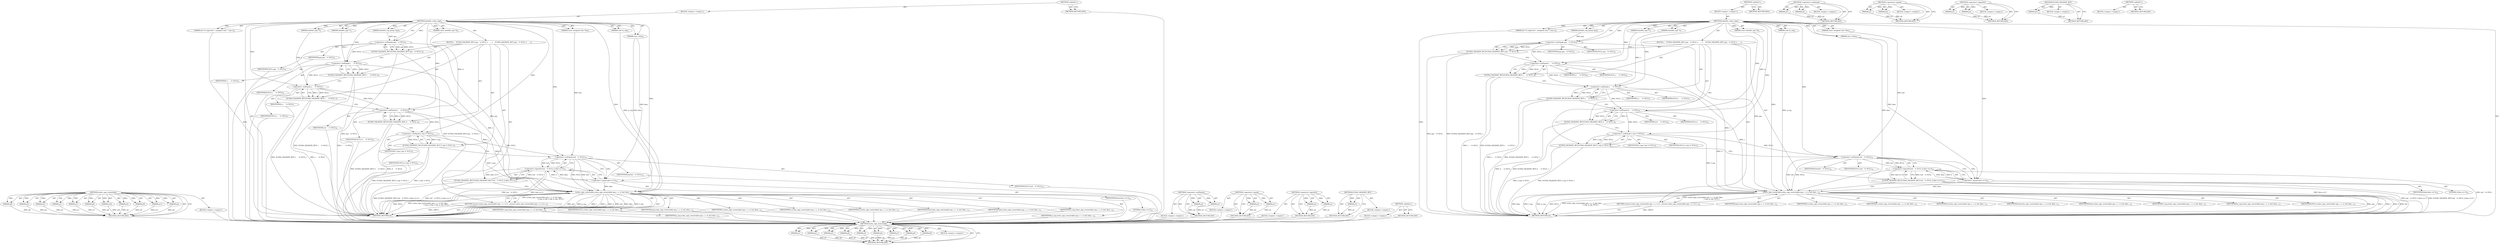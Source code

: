 digraph "&lt;global&gt;" {
vulnerable_103 [label=<(METHOD,ecdsa_sign_restartable)>];
vulnerable_104 [label=<(PARAM,p1)>];
vulnerable_105 [label=<(PARAM,p2)>];
vulnerable_106 [label=<(PARAM,p3)>];
vulnerable_107 [label=<(PARAM,p4)>];
vulnerable_108 [label=<(PARAM,p5)>];
vulnerable_109 [label=<(PARAM,p6)>];
vulnerable_110 [label=<(PARAM,p7)>];
vulnerable_111 [label=<(PARAM,p8)>];
vulnerable_112 [label=<(PARAM,p9)>];
vulnerable_113 [label=<(BLOCK,&lt;empty&gt;,&lt;empty&gt;)>];
vulnerable_114 [label=<(METHOD_RETURN,ANY)>];
vulnerable_6 [label=<(METHOD,&lt;global&gt;)<SUB>1</SUB>>];
vulnerable_7 [label=<(BLOCK,&lt;empty&gt;,&lt;empty&gt;)<SUB>1</SUB>>];
vulnerable_8 [label=<(METHOD,mbedtls_ecdsa_sign)<SUB>1</SUB>>];
vulnerable_9 [label=<(PARAM,mbedtls_ecp_group *grp)<SUB>1</SUB>>];
vulnerable_10 [label=<(PARAM,mbedtls_mpi *r)<SUB>1</SUB>>];
vulnerable_11 [label=<(PARAM,mbedtls_mpi *s)<SUB>1</SUB>>];
vulnerable_12 [label=<(PARAM,const mbedtls_mpi *d)<SUB>2</SUB>>];
vulnerable_13 [label=<(PARAM,const unsigned char *buf)<SUB>2</SUB>>];
vulnerable_14 [label=<(PARAM,size_t blen)<SUB>2</SUB>>];
vulnerable_15 [label=<(PARAM,int (*f_rng)(void *, unsigned char *, size_t))<SUB>3</SUB>>];
vulnerable_16 [label=<(PARAM,void *p_rng)<SUB>3</SUB>>];
vulnerable_17 [label=<(BLOCK,{
    ECDSA_VALIDATE_RET( grp   != NULL );
    ...,{
    ECDSA_VALIDATE_RET( grp   != NULL );
    ...)<SUB>4</SUB>>];
vulnerable_18 [label=<(ECDSA_VALIDATE_RET,ECDSA_VALIDATE_RET( grp   != NULL ))<SUB>5</SUB>>];
vulnerable_19 [label=<(&lt;operator&gt;.notEquals,grp   != NULL)<SUB>5</SUB>>];
vulnerable_20 [label=<(IDENTIFIER,grp,grp   != NULL)<SUB>5</SUB>>];
vulnerable_21 [label=<(IDENTIFIER,NULL,grp   != NULL)<SUB>5</SUB>>];
vulnerable_22 [label=<(ECDSA_VALIDATE_RET,ECDSA_VALIDATE_RET( r     != NULL ))<SUB>6</SUB>>];
vulnerable_23 [label=<(&lt;operator&gt;.notEquals,r     != NULL)<SUB>6</SUB>>];
vulnerable_24 [label=<(IDENTIFIER,r,r     != NULL)<SUB>6</SUB>>];
vulnerable_25 [label=<(IDENTIFIER,NULL,r     != NULL)<SUB>6</SUB>>];
vulnerable_26 [label=<(ECDSA_VALIDATE_RET,ECDSA_VALIDATE_RET( s     != NULL ))<SUB>7</SUB>>];
vulnerable_27 [label=<(&lt;operator&gt;.notEquals,s     != NULL)<SUB>7</SUB>>];
vulnerable_28 [label=<(IDENTIFIER,s,s     != NULL)<SUB>7</SUB>>];
vulnerable_29 [label=<(IDENTIFIER,NULL,s     != NULL)<SUB>7</SUB>>];
vulnerable_30 [label=<(ECDSA_VALIDATE_RET,ECDSA_VALIDATE_RET( d     != NULL ))<SUB>8</SUB>>];
vulnerable_31 [label=<(&lt;operator&gt;.notEquals,d     != NULL)<SUB>8</SUB>>];
vulnerable_32 [label=<(IDENTIFIER,d,d     != NULL)<SUB>8</SUB>>];
vulnerable_33 [label=<(IDENTIFIER,NULL,d     != NULL)<SUB>8</SUB>>];
vulnerable_34 [label=<(ECDSA_VALIDATE_RET,ECDSA_VALIDATE_RET( f_rng != NULL ))<SUB>9</SUB>>];
vulnerable_35 [label=<(&lt;operator&gt;.notEquals,f_rng != NULL)<SUB>9</SUB>>];
vulnerable_36 [label=<(IDENTIFIER,f_rng,f_rng != NULL)<SUB>9</SUB>>];
vulnerable_37 [label=<(IDENTIFIER,NULL,f_rng != NULL)<SUB>9</SUB>>];
vulnerable_38 [label=<(ECDSA_VALIDATE_RET,ECDSA_VALIDATE_RET( buf   != NULL || blen == 0 ))<SUB>10</SUB>>];
vulnerable_39 [label=<(&lt;operator&gt;.logicalOr,buf   != NULL || blen == 0)<SUB>10</SUB>>];
vulnerable_40 [label=<(&lt;operator&gt;.notEquals,buf   != NULL)<SUB>10</SUB>>];
vulnerable_41 [label=<(IDENTIFIER,buf,buf   != NULL)<SUB>10</SUB>>];
vulnerable_42 [label=<(IDENTIFIER,NULL,buf   != NULL)<SUB>10</SUB>>];
vulnerable_43 [label=<(&lt;operator&gt;.equals,blen == 0)<SUB>10</SUB>>];
vulnerable_44 [label=<(IDENTIFIER,blen,blen == 0)<SUB>10</SUB>>];
vulnerable_45 [label=<(LITERAL,0,blen == 0)<SUB>10</SUB>>];
vulnerable_46 [label=<(RETURN,return( ecdsa_sign_restartable( grp, r, s, d, b...,return( ecdsa_sign_restartable( grp, r, s, d, b...)<SUB>12</SUB>>];
vulnerable_47 [label=<(ecdsa_sign_restartable,ecdsa_sign_restartable( grp, r, s, d, buf, blen...)<SUB>12</SUB>>];
vulnerable_48 [label=<(IDENTIFIER,grp,ecdsa_sign_restartable( grp, r, s, d, buf, blen...)<SUB>12</SUB>>];
vulnerable_49 [label=<(IDENTIFIER,r,ecdsa_sign_restartable( grp, r, s, d, buf, blen...)<SUB>12</SUB>>];
vulnerable_50 [label=<(IDENTIFIER,s,ecdsa_sign_restartable( grp, r, s, d, buf, blen...)<SUB>12</SUB>>];
vulnerable_51 [label=<(IDENTIFIER,d,ecdsa_sign_restartable( grp, r, s, d, buf, blen...)<SUB>12</SUB>>];
vulnerable_52 [label=<(IDENTIFIER,buf,ecdsa_sign_restartable( grp, r, s, d, buf, blen...)<SUB>12</SUB>>];
vulnerable_53 [label=<(IDENTIFIER,blen,ecdsa_sign_restartable( grp, r, s, d, buf, blen...)<SUB>12</SUB>>];
vulnerable_54 [label=<(IDENTIFIER,f_rng,ecdsa_sign_restartable( grp, r, s, d, buf, blen...)<SUB>13</SUB>>];
vulnerable_55 [label=<(IDENTIFIER,p_rng,ecdsa_sign_restartable( grp, r, s, d, buf, blen...)<SUB>13</SUB>>];
vulnerable_56 [label=<(IDENTIFIER,NULL,ecdsa_sign_restartable( grp, r, s, d, buf, blen...)<SUB>13</SUB>>];
vulnerable_57 [label=<(METHOD_RETURN,int)<SUB>1</SUB>>];
vulnerable_59 [label=<(METHOD_RETURN,ANY)<SUB>1</SUB>>];
vulnerable_88 [label=<(METHOD,&lt;operator&gt;.notEquals)>];
vulnerable_89 [label=<(PARAM,p1)>];
vulnerable_90 [label=<(PARAM,p2)>];
vulnerable_91 [label=<(BLOCK,&lt;empty&gt;,&lt;empty&gt;)>];
vulnerable_92 [label=<(METHOD_RETURN,ANY)>];
vulnerable_98 [label=<(METHOD,&lt;operator&gt;.equals)>];
vulnerable_99 [label=<(PARAM,p1)>];
vulnerable_100 [label=<(PARAM,p2)>];
vulnerable_101 [label=<(BLOCK,&lt;empty&gt;,&lt;empty&gt;)>];
vulnerable_102 [label=<(METHOD_RETURN,ANY)>];
vulnerable_93 [label=<(METHOD,&lt;operator&gt;.logicalOr)>];
vulnerable_94 [label=<(PARAM,p1)>];
vulnerable_95 [label=<(PARAM,p2)>];
vulnerable_96 [label=<(BLOCK,&lt;empty&gt;,&lt;empty&gt;)>];
vulnerable_97 [label=<(METHOD_RETURN,ANY)>];
vulnerable_84 [label=<(METHOD,ECDSA_VALIDATE_RET)>];
vulnerable_85 [label=<(PARAM,p1)>];
vulnerable_86 [label=<(BLOCK,&lt;empty&gt;,&lt;empty&gt;)>];
vulnerable_87 [label=<(METHOD_RETURN,ANY)>];
vulnerable_78 [label=<(METHOD,&lt;global&gt;)<SUB>1</SUB>>];
vulnerable_79 [label=<(BLOCK,&lt;empty&gt;,&lt;empty&gt;)>];
vulnerable_80 [label=<(METHOD_RETURN,ANY)>];
fixed_105 [label=<(METHOD,ecdsa_sign_restartable)>];
fixed_106 [label=<(PARAM,p1)>];
fixed_107 [label=<(PARAM,p2)>];
fixed_108 [label=<(PARAM,p3)>];
fixed_109 [label=<(PARAM,p4)>];
fixed_110 [label=<(PARAM,p5)>];
fixed_111 [label=<(PARAM,p6)>];
fixed_112 [label=<(PARAM,p7)>];
fixed_113 [label=<(PARAM,p8)>];
fixed_114 [label=<(PARAM,p9)>];
fixed_115 [label=<(PARAM,p10)>];
fixed_116 [label=<(PARAM,p11)>];
fixed_117 [label=<(BLOCK,&lt;empty&gt;,&lt;empty&gt;)>];
fixed_118 [label=<(METHOD_RETURN,ANY)>];
fixed_6 [label=<(METHOD,&lt;global&gt;)<SUB>1</SUB>>];
fixed_7 [label=<(BLOCK,&lt;empty&gt;,&lt;empty&gt;)<SUB>1</SUB>>];
fixed_8 [label=<(METHOD,mbedtls_ecdsa_sign)<SUB>1</SUB>>];
fixed_9 [label=<(PARAM,mbedtls_ecp_group *grp)<SUB>1</SUB>>];
fixed_10 [label=<(PARAM,mbedtls_mpi *r)<SUB>1</SUB>>];
fixed_11 [label=<(PARAM,mbedtls_mpi *s)<SUB>1</SUB>>];
fixed_12 [label=<(PARAM,const mbedtls_mpi *d)<SUB>2</SUB>>];
fixed_13 [label=<(PARAM,const unsigned char *buf)<SUB>2</SUB>>];
fixed_14 [label=<(PARAM,size_t blen)<SUB>2</SUB>>];
fixed_15 [label=<(PARAM,int (*f_rng)(void *, unsigned char *, size_t))<SUB>3</SUB>>];
fixed_16 [label=<(PARAM,void *p_rng)<SUB>3</SUB>>];
fixed_17 [label=<(BLOCK,{
    ECDSA_VALIDATE_RET( grp   != NULL );
    ...,{
    ECDSA_VALIDATE_RET( grp   != NULL );
    ...)<SUB>4</SUB>>];
fixed_18 [label=<(ECDSA_VALIDATE_RET,ECDSA_VALIDATE_RET( grp   != NULL ))<SUB>5</SUB>>];
fixed_19 [label=<(&lt;operator&gt;.notEquals,grp   != NULL)<SUB>5</SUB>>];
fixed_20 [label=<(IDENTIFIER,grp,grp   != NULL)<SUB>5</SUB>>];
fixed_21 [label=<(IDENTIFIER,NULL,grp   != NULL)<SUB>5</SUB>>];
fixed_22 [label=<(ECDSA_VALIDATE_RET,ECDSA_VALIDATE_RET( r     != NULL ))<SUB>6</SUB>>];
fixed_23 [label=<(&lt;operator&gt;.notEquals,r     != NULL)<SUB>6</SUB>>];
fixed_24 [label=<(IDENTIFIER,r,r     != NULL)<SUB>6</SUB>>];
fixed_25 [label=<(IDENTIFIER,NULL,r     != NULL)<SUB>6</SUB>>];
fixed_26 [label=<(ECDSA_VALIDATE_RET,ECDSA_VALIDATE_RET( s     != NULL ))<SUB>7</SUB>>];
fixed_27 [label=<(&lt;operator&gt;.notEquals,s     != NULL)<SUB>7</SUB>>];
fixed_28 [label=<(IDENTIFIER,s,s     != NULL)<SUB>7</SUB>>];
fixed_29 [label=<(IDENTIFIER,NULL,s     != NULL)<SUB>7</SUB>>];
fixed_30 [label=<(ECDSA_VALIDATE_RET,ECDSA_VALIDATE_RET( d     != NULL ))<SUB>8</SUB>>];
fixed_31 [label=<(&lt;operator&gt;.notEquals,d     != NULL)<SUB>8</SUB>>];
fixed_32 [label=<(IDENTIFIER,d,d     != NULL)<SUB>8</SUB>>];
fixed_33 [label=<(IDENTIFIER,NULL,d     != NULL)<SUB>8</SUB>>];
fixed_34 [label=<(ECDSA_VALIDATE_RET,ECDSA_VALIDATE_RET( f_rng != NULL ))<SUB>9</SUB>>];
fixed_35 [label=<(&lt;operator&gt;.notEquals,f_rng != NULL)<SUB>9</SUB>>];
fixed_36 [label=<(IDENTIFIER,f_rng,f_rng != NULL)<SUB>9</SUB>>];
fixed_37 [label=<(IDENTIFIER,NULL,f_rng != NULL)<SUB>9</SUB>>];
fixed_38 [label=<(ECDSA_VALIDATE_RET,ECDSA_VALIDATE_RET( buf   != NULL || blen == 0 ))<SUB>10</SUB>>];
fixed_39 [label=<(&lt;operator&gt;.logicalOr,buf   != NULL || blen == 0)<SUB>10</SUB>>];
fixed_40 [label=<(&lt;operator&gt;.notEquals,buf   != NULL)<SUB>10</SUB>>];
fixed_41 [label=<(IDENTIFIER,buf,buf   != NULL)<SUB>10</SUB>>];
fixed_42 [label=<(IDENTIFIER,NULL,buf   != NULL)<SUB>10</SUB>>];
fixed_43 [label=<(&lt;operator&gt;.equals,blen == 0)<SUB>10</SUB>>];
fixed_44 [label=<(IDENTIFIER,blen,blen == 0)<SUB>10</SUB>>];
fixed_45 [label=<(LITERAL,0,blen == 0)<SUB>10</SUB>>];
fixed_46 [label=<(RETURN,return( ecdsa_sign_restartable( grp, r, s, d, b...,return( ecdsa_sign_restartable( grp, r, s, d, b...)<SUB>13</SUB>>];
fixed_47 [label=<(ecdsa_sign_restartable,ecdsa_sign_restartable( grp, r, s, d, buf, blen...)<SUB>13</SUB>>];
fixed_48 [label=<(IDENTIFIER,grp,ecdsa_sign_restartable( grp, r, s, d, buf, blen...)<SUB>13</SUB>>];
fixed_49 [label=<(IDENTIFIER,r,ecdsa_sign_restartable( grp, r, s, d, buf, blen...)<SUB>13</SUB>>];
fixed_50 [label=<(IDENTIFIER,s,ecdsa_sign_restartable( grp, r, s, d, buf, blen...)<SUB>13</SUB>>];
fixed_51 [label=<(IDENTIFIER,d,ecdsa_sign_restartable( grp, r, s, d, buf, blen...)<SUB>13</SUB>>];
fixed_52 [label=<(IDENTIFIER,buf,ecdsa_sign_restartable( grp, r, s, d, buf, blen...)<SUB>13</SUB>>];
fixed_53 [label=<(IDENTIFIER,blen,ecdsa_sign_restartable( grp, r, s, d, buf, blen...)<SUB>13</SUB>>];
fixed_54 [label=<(IDENTIFIER,f_rng,ecdsa_sign_restartable( grp, r, s, d, buf, blen...)<SUB>14</SUB>>];
fixed_55 [label=<(IDENTIFIER,p_rng,ecdsa_sign_restartable( grp, r, s, d, buf, blen...)<SUB>14</SUB>>];
fixed_56 [label=<(IDENTIFIER,f_rng,ecdsa_sign_restartable( grp, r, s, d, buf, blen...)<SUB>14</SUB>>];
fixed_57 [label=<(IDENTIFIER,p_rng,ecdsa_sign_restartable( grp, r, s, d, buf, blen...)<SUB>14</SUB>>];
fixed_58 [label=<(IDENTIFIER,NULL,ecdsa_sign_restartable( grp, r, s, d, buf, blen...)<SUB>14</SUB>>];
fixed_59 [label=<(METHOD_RETURN,int)<SUB>1</SUB>>];
fixed_61 [label=<(METHOD_RETURN,ANY)<SUB>1</SUB>>];
fixed_90 [label=<(METHOD,&lt;operator&gt;.notEquals)>];
fixed_91 [label=<(PARAM,p1)>];
fixed_92 [label=<(PARAM,p2)>];
fixed_93 [label=<(BLOCK,&lt;empty&gt;,&lt;empty&gt;)>];
fixed_94 [label=<(METHOD_RETURN,ANY)>];
fixed_100 [label=<(METHOD,&lt;operator&gt;.equals)>];
fixed_101 [label=<(PARAM,p1)>];
fixed_102 [label=<(PARAM,p2)>];
fixed_103 [label=<(BLOCK,&lt;empty&gt;,&lt;empty&gt;)>];
fixed_104 [label=<(METHOD_RETURN,ANY)>];
fixed_95 [label=<(METHOD,&lt;operator&gt;.logicalOr)>];
fixed_96 [label=<(PARAM,p1)>];
fixed_97 [label=<(PARAM,p2)>];
fixed_98 [label=<(BLOCK,&lt;empty&gt;,&lt;empty&gt;)>];
fixed_99 [label=<(METHOD_RETURN,ANY)>];
fixed_86 [label=<(METHOD,ECDSA_VALIDATE_RET)>];
fixed_87 [label=<(PARAM,p1)>];
fixed_88 [label=<(BLOCK,&lt;empty&gt;,&lt;empty&gt;)>];
fixed_89 [label=<(METHOD_RETURN,ANY)>];
fixed_80 [label=<(METHOD,&lt;global&gt;)<SUB>1</SUB>>];
fixed_81 [label=<(BLOCK,&lt;empty&gt;,&lt;empty&gt;)>];
fixed_82 [label=<(METHOD_RETURN,ANY)>];
vulnerable_103 -> vulnerable_104  [key=0, label="AST: "];
vulnerable_103 -> vulnerable_104  [key=1, label="DDG: "];
vulnerable_103 -> vulnerable_113  [key=0, label="AST: "];
vulnerable_103 -> vulnerable_105  [key=0, label="AST: "];
vulnerable_103 -> vulnerable_105  [key=1, label="DDG: "];
vulnerable_103 -> vulnerable_114  [key=0, label="AST: "];
vulnerable_103 -> vulnerable_114  [key=1, label="CFG: "];
vulnerable_103 -> vulnerable_106  [key=0, label="AST: "];
vulnerable_103 -> vulnerable_106  [key=1, label="DDG: "];
vulnerable_103 -> vulnerable_107  [key=0, label="AST: "];
vulnerable_103 -> vulnerable_107  [key=1, label="DDG: "];
vulnerable_103 -> vulnerable_108  [key=0, label="AST: "];
vulnerable_103 -> vulnerable_108  [key=1, label="DDG: "];
vulnerable_103 -> vulnerable_109  [key=0, label="AST: "];
vulnerable_103 -> vulnerable_109  [key=1, label="DDG: "];
vulnerable_103 -> vulnerable_110  [key=0, label="AST: "];
vulnerable_103 -> vulnerable_110  [key=1, label="DDG: "];
vulnerable_103 -> vulnerable_111  [key=0, label="AST: "];
vulnerable_103 -> vulnerable_111  [key=1, label="DDG: "];
vulnerable_103 -> vulnerable_112  [key=0, label="AST: "];
vulnerable_103 -> vulnerable_112  [key=1, label="DDG: "];
vulnerable_104 -> vulnerable_114  [key=0, label="DDG: p1"];
vulnerable_105 -> vulnerable_114  [key=0, label="DDG: p2"];
vulnerable_106 -> vulnerable_114  [key=0, label="DDG: p3"];
vulnerable_107 -> vulnerable_114  [key=0, label="DDG: p4"];
vulnerable_108 -> vulnerable_114  [key=0, label="DDG: p5"];
vulnerable_109 -> vulnerable_114  [key=0, label="DDG: p6"];
vulnerable_110 -> vulnerable_114  [key=0, label="DDG: p7"];
vulnerable_111 -> vulnerable_114  [key=0, label="DDG: p8"];
vulnerable_112 -> vulnerable_114  [key=0, label="DDG: p9"];
vulnerable_6 -> vulnerable_7  [key=0, label="AST: "];
vulnerable_6 -> vulnerable_59  [key=0, label="AST: "];
vulnerable_6 -> vulnerable_59  [key=1, label="CFG: "];
vulnerable_7 -> vulnerable_8  [key=0, label="AST: "];
vulnerable_8 -> vulnerable_9  [key=0, label="AST: "];
vulnerable_8 -> vulnerable_9  [key=1, label="DDG: "];
vulnerable_8 -> vulnerable_10  [key=0, label="AST: "];
vulnerable_8 -> vulnerable_10  [key=1, label="DDG: "];
vulnerable_8 -> vulnerable_11  [key=0, label="AST: "];
vulnerable_8 -> vulnerable_11  [key=1, label="DDG: "];
vulnerable_8 -> vulnerable_12  [key=0, label="AST: "];
vulnerable_8 -> vulnerable_12  [key=1, label="DDG: "];
vulnerable_8 -> vulnerable_13  [key=0, label="AST: "];
vulnerable_8 -> vulnerable_13  [key=1, label="DDG: "];
vulnerable_8 -> vulnerable_14  [key=0, label="AST: "];
vulnerable_8 -> vulnerable_14  [key=1, label="DDG: "];
vulnerable_8 -> vulnerable_15  [key=0, label="AST: "];
vulnerable_8 -> vulnerable_15  [key=1, label="DDG: "];
vulnerable_8 -> vulnerable_16  [key=0, label="AST: "];
vulnerable_8 -> vulnerable_16  [key=1, label="DDG: "];
vulnerable_8 -> vulnerable_17  [key=0, label="AST: "];
vulnerable_8 -> vulnerable_57  [key=0, label="AST: "];
vulnerable_8 -> vulnerable_19  [key=0, label="CFG: "];
vulnerable_8 -> vulnerable_19  [key=1, label="DDG: "];
vulnerable_8 -> vulnerable_23  [key=0, label="DDG: "];
vulnerable_8 -> vulnerable_27  [key=0, label="DDG: "];
vulnerable_8 -> vulnerable_31  [key=0, label="DDG: "];
vulnerable_8 -> vulnerable_35  [key=0, label="DDG: "];
vulnerable_8 -> vulnerable_47  [key=0, label="DDG: "];
vulnerable_8 -> vulnerable_40  [key=0, label="DDG: "];
vulnerable_8 -> vulnerable_43  [key=0, label="DDG: "];
vulnerable_9 -> vulnerable_19  [key=0, label="DDG: grp"];
vulnerable_10 -> vulnerable_23  [key=0, label="DDG: r"];
vulnerable_11 -> vulnerable_27  [key=0, label="DDG: s"];
vulnerable_12 -> vulnerable_31  [key=0, label="DDG: d"];
vulnerable_13 -> vulnerable_40  [key=0, label="DDG: buf"];
vulnerable_14 -> vulnerable_47  [key=0, label="DDG: blen"];
vulnerable_14 -> vulnerable_43  [key=0, label="DDG: blen"];
vulnerable_15 -> vulnerable_57  [key=0, label="DDG: "];
vulnerable_16 -> vulnerable_47  [key=0, label="DDG: p_rng"];
vulnerable_17 -> vulnerable_18  [key=0, label="AST: "];
vulnerable_17 -> vulnerable_22  [key=0, label="AST: "];
vulnerable_17 -> vulnerable_26  [key=0, label="AST: "];
vulnerable_17 -> vulnerable_30  [key=0, label="AST: "];
vulnerable_17 -> vulnerable_34  [key=0, label="AST: "];
vulnerable_17 -> vulnerable_38  [key=0, label="AST: "];
vulnerable_17 -> vulnerable_46  [key=0, label="AST: "];
vulnerable_18 -> vulnerable_19  [key=0, label="AST: "];
vulnerable_18 -> vulnerable_23  [key=0, label="CFG: "];
vulnerable_18 -> vulnerable_57  [key=0, label="DDG: grp   != NULL"];
vulnerable_18 -> vulnerable_57  [key=1, label="DDG: ECDSA_VALIDATE_RET( grp   != NULL )"];
vulnerable_19 -> vulnerable_20  [key=0, label="AST: "];
vulnerable_19 -> vulnerable_21  [key=0, label="AST: "];
vulnerable_19 -> vulnerable_18  [key=0, label="CFG: "];
vulnerable_19 -> vulnerable_18  [key=1, label="DDG: grp"];
vulnerable_19 -> vulnerable_18  [key=2, label="DDG: NULL"];
vulnerable_19 -> vulnerable_23  [key=0, label="DDG: NULL"];
vulnerable_19 -> vulnerable_47  [key=0, label="DDG: grp"];
vulnerable_22 -> vulnerable_23  [key=0, label="AST: "];
vulnerable_22 -> vulnerable_27  [key=0, label="CFG: "];
vulnerable_22 -> vulnerable_57  [key=0, label="DDG: r     != NULL"];
vulnerable_22 -> vulnerable_57  [key=1, label="DDG: ECDSA_VALIDATE_RET( r     != NULL )"];
vulnerable_23 -> vulnerable_24  [key=0, label="AST: "];
vulnerable_23 -> vulnerable_25  [key=0, label="AST: "];
vulnerable_23 -> vulnerable_22  [key=0, label="CFG: "];
vulnerable_23 -> vulnerable_22  [key=1, label="DDG: r"];
vulnerable_23 -> vulnerable_22  [key=2, label="DDG: NULL"];
vulnerable_23 -> vulnerable_27  [key=0, label="DDG: NULL"];
vulnerable_23 -> vulnerable_47  [key=0, label="DDG: r"];
vulnerable_26 -> vulnerable_27  [key=0, label="AST: "];
vulnerable_26 -> vulnerable_31  [key=0, label="CFG: "];
vulnerable_26 -> vulnerable_57  [key=0, label="DDG: s     != NULL"];
vulnerable_26 -> vulnerable_57  [key=1, label="DDG: ECDSA_VALIDATE_RET( s     != NULL )"];
vulnerable_27 -> vulnerable_28  [key=0, label="AST: "];
vulnerable_27 -> vulnerable_29  [key=0, label="AST: "];
vulnerable_27 -> vulnerable_26  [key=0, label="CFG: "];
vulnerable_27 -> vulnerable_26  [key=1, label="DDG: s"];
vulnerable_27 -> vulnerable_26  [key=2, label="DDG: NULL"];
vulnerable_27 -> vulnerable_31  [key=0, label="DDG: NULL"];
vulnerable_27 -> vulnerable_47  [key=0, label="DDG: s"];
vulnerable_30 -> vulnerable_31  [key=0, label="AST: "];
vulnerable_30 -> vulnerable_35  [key=0, label="CFG: "];
vulnerable_30 -> vulnerable_57  [key=0, label="DDG: d     != NULL"];
vulnerable_30 -> vulnerable_57  [key=1, label="DDG: ECDSA_VALIDATE_RET( d     != NULL )"];
vulnerable_31 -> vulnerable_32  [key=0, label="AST: "];
vulnerable_31 -> vulnerable_33  [key=0, label="AST: "];
vulnerable_31 -> vulnerable_30  [key=0, label="CFG: "];
vulnerable_31 -> vulnerable_30  [key=1, label="DDG: d"];
vulnerable_31 -> vulnerable_30  [key=2, label="DDG: NULL"];
vulnerable_31 -> vulnerable_35  [key=0, label="DDG: NULL"];
vulnerable_31 -> vulnerable_47  [key=0, label="DDG: d"];
vulnerable_34 -> vulnerable_35  [key=0, label="AST: "];
vulnerable_34 -> vulnerable_40  [key=0, label="CFG: "];
vulnerable_34 -> vulnerable_57  [key=0, label="DDG: f_rng != NULL"];
vulnerable_34 -> vulnerable_57  [key=1, label="DDG: ECDSA_VALIDATE_RET( f_rng != NULL )"];
vulnerable_35 -> vulnerable_36  [key=0, label="AST: "];
vulnerable_35 -> vulnerable_37  [key=0, label="AST: "];
vulnerable_35 -> vulnerable_34  [key=0, label="CFG: "];
vulnerable_35 -> vulnerable_34  [key=1, label="DDG: f_rng"];
vulnerable_35 -> vulnerable_34  [key=2, label="DDG: NULL"];
vulnerable_35 -> vulnerable_47  [key=0, label="DDG: f_rng"];
vulnerable_35 -> vulnerable_40  [key=0, label="DDG: NULL"];
vulnerable_38 -> vulnerable_39  [key=0, label="AST: "];
vulnerable_38 -> vulnerable_47  [key=0, label="CFG: "];
vulnerable_38 -> vulnerable_57  [key=0, label="DDG: buf   != NULL || blen == 0"];
vulnerable_38 -> vulnerable_57  [key=1, label="DDG: ECDSA_VALIDATE_RET( buf   != NULL || blen == 0 )"];
vulnerable_39 -> vulnerable_40  [key=0, label="AST: "];
vulnerable_39 -> vulnerable_43  [key=0, label="AST: "];
vulnerable_39 -> vulnerable_38  [key=0, label="CFG: "];
vulnerable_39 -> vulnerable_38  [key=1, label="DDG: buf   != NULL"];
vulnerable_39 -> vulnerable_38  [key=2, label="DDG: blen == 0"];
vulnerable_39 -> vulnerable_57  [key=0, label="DDG: buf   != NULL"];
vulnerable_39 -> vulnerable_57  [key=1, label="DDG: blen == 0"];
vulnerable_40 -> vulnerable_41  [key=0, label="AST: "];
vulnerable_40 -> vulnerable_42  [key=0, label="AST: "];
vulnerable_40 -> vulnerable_39  [key=0, label="CFG: "];
vulnerable_40 -> vulnerable_39  [key=1, label="DDG: buf"];
vulnerable_40 -> vulnerable_39  [key=2, label="DDG: NULL"];
vulnerable_40 -> vulnerable_43  [key=0, label="CFG: "];
vulnerable_40 -> vulnerable_43  [key=1, label="CDG: "];
vulnerable_40 -> vulnerable_47  [key=0, label="DDG: buf"];
vulnerable_40 -> vulnerable_47  [key=1, label="DDG: NULL"];
vulnerable_43 -> vulnerable_44  [key=0, label="AST: "];
vulnerable_43 -> vulnerable_45  [key=0, label="AST: "];
vulnerable_43 -> vulnerable_39  [key=0, label="CFG: "];
vulnerable_43 -> vulnerable_39  [key=1, label="DDG: blen"];
vulnerable_43 -> vulnerable_39  [key=2, label="DDG: 0"];
vulnerable_43 -> vulnerable_47  [key=0, label="DDG: blen"];
vulnerable_46 -> vulnerable_47  [key=0, label="AST: "];
vulnerable_46 -> vulnerable_57  [key=0, label="CFG: "];
vulnerable_46 -> vulnerable_57  [key=1, label="DDG: &lt;RET&gt;"];
vulnerable_47 -> vulnerable_48  [key=0, label="AST: "];
vulnerable_47 -> vulnerable_49  [key=0, label="AST: "];
vulnerable_47 -> vulnerable_50  [key=0, label="AST: "];
vulnerable_47 -> vulnerable_51  [key=0, label="AST: "];
vulnerable_47 -> vulnerable_52  [key=0, label="AST: "];
vulnerable_47 -> vulnerable_53  [key=0, label="AST: "];
vulnerable_47 -> vulnerable_54  [key=0, label="AST: "];
vulnerable_47 -> vulnerable_55  [key=0, label="AST: "];
vulnerable_47 -> vulnerable_56  [key=0, label="AST: "];
vulnerable_47 -> vulnerable_46  [key=0, label="CFG: "];
vulnerable_47 -> vulnerable_46  [key=1, label="DDG: ecdsa_sign_restartable( grp, r, s, d, buf, blen,
                                    f_rng, p_rng, NULL )"];
vulnerable_47 -> vulnerable_57  [key=0, label="DDG: grp"];
vulnerable_47 -> vulnerable_57  [key=1, label="DDG: r"];
vulnerable_47 -> vulnerable_57  [key=2, label="DDG: s"];
vulnerable_47 -> vulnerable_57  [key=3, label="DDG: d"];
vulnerable_47 -> vulnerable_57  [key=4, label="DDG: buf"];
vulnerable_47 -> vulnerable_57  [key=5, label="DDG: blen"];
vulnerable_47 -> vulnerable_57  [key=6, label="DDG: f_rng"];
vulnerable_47 -> vulnerable_57  [key=7, label="DDG: p_rng"];
vulnerable_47 -> vulnerable_57  [key=8, label="DDG: NULL"];
vulnerable_47 -> vulnerable_57  [key=9, label="DDG: ecdsa_sign_restartable( grp, r, s, d, buf, blen,
                                    f_rng, p_rng, NULL )"];
vulnerable_88 -> vulnerable_89  [key=0, label="AST: "];
vulnerable_88 -> vulnerable_89  [key=1, label="DDG: "];
vulnerable_88 -> vulnerable_91  [key=0, label="AST: "];
vulnerable_88 -> vulnerable_90  [key=0, label="AST: "];
vulnerable_88 -> vulnerable_90  [key=1, label="DDG: "];
vulnerable_88 -> vulnerable_92  [key=0, label="AST: "];
vulnerable_88 -> vulnerable_92  [key=1, label="CFG: "];
vulnerable_89 -> vulnerable_92  [key=0, label="DDG: p1"];
vulnerable_90 -> vulnerable_92  [key=0, label="DDG: p2"];
vulnerable_98 -> vulnerable_99  [key=0, label="AST: "];
vulnerable_98 -> vulnerable_99  [key=1, label="DDG: "];
vulnerable_98 -> vulnerable_101  [key=0, label="AST: "];
vulnerable_98 -> vulnerable_100  [key=0, label="AST: "];
vulnerable_98 -> vulnerable_100  [key=1, label="DDG: "];
vulnerable_98 -> vulnerable_102  [key=0, label="AST: "];
vulnerable_98 -> vulnerable_102  [key=1, label="CFG: "];
vulnerable_99 -> vulnerable_102  [key=0, label="DDG: p1"];
vulnerable_100 -> vulnerable_102  [key=0, label="DDG: p2"];
vulnerable_93 -> vulnerable_94  [key=0, label="AST: "];
vulnerable_93 -> vulnerable_94  [key=1, label="DDG: "];
vulnerable_93 -> vulnerable_96  [key=0, label="AST: "];
vulnerable_93 -> vulnerable_95  [key=0, label="AST: "];
vulnerable_93 -> vulnerable_95  [key=1, label="DDG: "];
vulnerable_93 -> vulnerable_97  [key=0, label="AST: "];
vulnerable_93 -> vulnerable_97  [key=1, label="CFG: "];
vulnerable_94 -> vulnerable_97  [key=0, label="DDG: p1"];
vulnerable_95 -> vulnerable_97  [key=0, label="DDG: p2"];
vulnerable_84 -> vulnerable_85  [key=0, label="AST: "];
vulnerable_84 -> vulnerable_85  [key=1, label="DDG: "];
vulnerable_84 -> vulnerable_86  [key=0, label="AST: "];
vulnerable_84 -> vulnerable_87  [key=0, label="AST: "];
vulnerable_84 -> vulnerable_87  [key=1, label="CFG: "];
vulnerable_85 -> vulnerable_87  [key=0, label="DDG: p1"];
vulnerable_78 -> vulnerable_79  [key=0, label="AST: "];
vulnerable_78 -> vulnerable_80  [key=0, label="AST: "];
vulnerable_78 -> vulnerable_80  [key=1, label="CFG: "];
fixed_105 -> fixed_106  [key=0, label="AST: "];
fixed_105 -> fixed_106  [key=1, label="DDG: "];
fixed_105 -> fixed_117  [key=0, label="AST: "];
fixed_105 -> fixed_107  [key=0, label="AST: "];
fixed_105 -> fixed_107  [key=1, label="DDG: "];
fixed_105 -> fixed_118  [key=0, label="AST: "];
fixed_105 -> fixed_118  [key=1, label="CFG: "];
fixed_105 -> fixed_108  [key=0, label="AST: "];
fixed_105 -> fixed_108  [key=1, label="DDG: "];
fixed_105 -> fixed_109  [key=0, label="AST: "];
fixed_105 -> fixed_109  [key=1, label="DDG: "];
fixed_105 -> fixed_110  [key=0, label="AST: "];
fixed_105 -> fixed_110  [key=1, label="DDG: "];
fixed_105 -> fixed_111  [key=0, label="AST: "];
fixed_105 -> fixed_111  [key=1, label="DDG: "];
fixed_105 -> fixed_112  [key=0, label="AST: "];
fixed_105 -> fixed_112  [key=1, label="DDG: "];
fixed_105 -> fixed_113  [key=0, label="AST: "];
fixed_105 -> fixed_113  [key=1, label="DDG: "];
fixed_105 -> fixed_114  [key=0, label="AST: "];
fixed_105 -> fixed_114  [key=1, label="DDG: "];
fixed_105 -> fixed_115  [key=0, label="AST: "];
fixed_105 -> fixed_115  [key=1, label="DDG: "];
fixed_105 -> fixed_116  [key=0, label="AST: "];
fixed_105 -> fixed_116  [key=1, label="DDG: "];
fixed_106 -> fixed_118  [key=0, label="DDG: p1"];
fixed_107 -> fixed_118  [key=0, label="DDG: p2"];
fixed_108 -> fixed_118  [key=0, label="DDG: p3"];
fixed_109 -> fixed_118  [key=0, label="DDG: p4"];
fixed_110 -> fixed_118  [key=0, label="DDG: p5"];
fixed_111 -> fixed_118  [key=0, label="DDG: p6"];
fixed_112 -> fixed_118  [key=0, label="DDG: p7"];
fixed_113 -> fixed_118  [key=0, label="DDG: p8"];
fixed_114 -> fixed_118  [key=0, label="DDG: p9"];
fixed_115 -> fixed_118  [key=0, label="DDG: p10"];
fixed_116 -> fixed_118  [key=0, label="DDG: p11"];
fixed_117 -> vulnerable_103  [key=0];
fixed_118 -> vulnerable_103  [key=0];
fixed_6 -> fixed_7  [key=0, label="AST: "];
fixed_6 -> fixed_61  [key=0, label="AST: "];
fixed_6 -> fixed_61  [key=1, label="CFG: "];
fixed_7 -> fixed_8  [key=0, label="AST: "];
fixed_8 -> fixed_9  [key=0, label="AST: "];
fixed_8 -> fixed_9  [key=1, label="DDG: "];
fixed_8 -> fixed_10  [key=0, label="AST: "];
fixed_8 -> fixed_10  [key=1, label="DDG: "];
fixed_8 -> fixed_11  [key=0, label="AST: "];
fixed_8 -> fixed_11  [key=1, label="DDG: "];
fixed_8 -> fixed_12  [key=0, label="AST: "];
fixed_8 -> fixed_12  [key=1, label="DDG: "];
fixed_8 -> fixed_13  [key=0, label="AST: "];
fixed_8 -> fixed_13  [key=1, label="DDG: "];
fixed_8 -> fixed_14  [key=0, label="AST: "];
fixed_8 -> fixed_14  [key=1, label="DDG: "];
fixed_8 -> fixed_15  [key=0, label="AST: "];
fixed_8 -> fixed_15  [key=1, label="DDG: "];
fixed_8 -> fixed_16  [key=0, label="AST: "];
fixed_8 -> fixed_16  [key=1, label="DDG: "];
fixed_8 -> fixed_17  [key=0, label="AST: "];
fixed_8 -> fixed_59  [key=0, label="AST: "];
fixed_8 -> fixed_19  [key=0, label="CFG: "];
fixed_8 -> fixed_19  [key=1, label="DDG: "];
fixed_8 -> fixed_23  [key=0, label="DDG: "];
fixed_8 -> fixed_27  [key=0, label="DDG: "];
fixed_8 -> fixed_31  [key=0, label="DDG: "];
fixed_8 -> fixed_35  [key=0, label="DDG: "];
fixed_8 -> fixed_47  [key=0, label="DDG: "];
fixed_8 -> fixed_40  [key=0, label="DDG: "];
fixed_8 -> fixed_43  [key=0, label="DDG: "];
fixed_9 -> fixed_19  [key=0, label="DDG: grp"];
fixed_10 -> fixed_23  [key=0, label="DDG: r"];
fixed_11 -> fixed_27  [key=0, label="DDG: s"];
fixed_12 -> fixed_31  [key=0, label="DDG: d"];
fixed_13 -> fixed_40  [key=0, label="DDG: buf"];
fixed_14 -> fixed_47  [key=0, label="DDG: blen"];
fixed_14 -> fixed_43  [key=0, label="DDG: blen"];
fixed_15 -> fixed_59  [key=0, label="DDG: "];
fixed_16 -> fixed_47  [key=0, label="DDG: p_rng"];
fixed_17 -> fixed_18  [key=0, label="AST: "];
fixed_17 -> fixed_22  [key=0, label="AST: "];
fixed_17 -> fixed_26  [key=0, label="AST: "];
fixed_17 -> fixed_30  [key=0, label="AST: "];
fixed_17 -> fixed_34  [key=0, label="AST: "];
fixed_17 -> fixed_38  [key=0, label="AST: "];
fixed_17 -> fixed_46  [key=0, label="AST: "];
fixed_18 -> fixed_19  [key=0, label="AST: "];
fixed_18 -> fixed_23  [key=0, label="CFG: "];
fixed_18 -> fixed_59  [key=0, label="DDG: grp   != NULL"];
fixed_18 -> fixed_59  [key=1, label="DDG: ECDSA_VALIDATE_RET( grp   != NULL )"];
fixed_19 -> fixed_20  [key=0, label="AST: "];
fixed_19 -> fixed_21  [key=0, label="AST: "];
fixed_19 -> fixed_18  [key=0, label="CFG: "];
fixed_19 -> fixed_18  [key=1, label="DDG: grp"];
fixed_19 -> fixed_18  [key=2, label="DDG: NULL"];
fixed_19 -> fixed_23  [key=0, label="DDG: NULL"];
fixed_19 -> fixed_47  [key=0, label="DDG: grp"];
fixed_20 -> vulnerable_103  [key=0];
fixed_21 -> vulnerable_103  [key=0];
fixed_22 -> fixed_23  [key=0, label="AST: "];
fixed_22 -> fixed_27  [key=0, label="CFG: "];
fixed_22 -> fixed_59  [key=0, label="DDG: r     != NULL"];
fixed_22 -> fixed_59  [key=1, label="DDG: ECDSA_VALIDATE_RET( r     != NULL )"];
fixed_23 -> fixed_24  [key=0, label="AST: "];
fixed_23 -> fixed_25  [key=0, label="AST: "];
fixed_23 -> fixed_22  [key=0, label="CFG: "];
fixed_23 -> fixed_22  [key=1, label="DDG: r"];
fixed_23 -> fixed_22  [key=2, label="DDG: NULL"];
fixed_23 -> fixed_27  [key=0, label="DDG: NULL"];
fixed_23 -> fixed_47  [key=0, label="DDG: r"];
fixed_24 -> vulnerable_103  [key=0];
fixed_25 -> vulnerable_103  [key=0];
fixed_26 -> fixed_27  [key=0, label="AST: "];
fixed_26 -> fixed_31  [key=0, label="CFG: "];
fixed_26 -> fixed_59  [key=0, label="DDG: s     != NULL"];
fixed_26 -> fixed_59  [key=1, label="DDG: ECDSA_VALIDATE_RET( s     != NULL )"];
fixed_27 -> fixed_28  [key=0, label="AST: "];
fixed_27 -> fixed_29  [key=0, label="AST: "];
fixed_27 -> fixed_26  [key=0, label="CFG: "];
fixed_27 -> fixed_26  [key=1, label="DDG: s"];
fixed_27 -> fixed_26  [key=2, label="DDG: NULL"];
fixed_27 -> fixed_31  [key=0, label="DDG: NULL"];
fixed_27 -> fixed_47  [key=0, label="DDG: s"];
fixed_28 -> vulnerable_103  [key=0];
fixed_29 -> vulnerable_103  [key=0];
fixed_30 -> fixed_31  [key=0, label="AST: "];
fixed_30 -> fixed_35  [key=0, label="CFG: "];
fixed_30 -> fixed_59  [key=0, label="DDG: d     != NULL"];
fixed_30 -> fixed_59  [key=1, label="DDG: ECDSA_VALIDATE_RET( d     != NULL )"];
fixed_31 -> fixed_32  [key=0, label="AST: "];
fixed_31 -> fixed_33  [key=0, label="AST: "];
fixed_31 -> fixed_30  [key=0, label="CFG: "];
fixed_31 -> fixed_30  [key=1, label="DDG: d"];
fixed_31 -> fixed_30  [key=2, label="DDG: NULL"];
fixed_31 -> fixed_35  [key=0, label="DDG: NULL"];
fixed_31 -> fixed_47  [key=0, label="DDG: d"];
fixed_32 -> vulnerable_103  [key=0];
fixed_33 -> vulnerable_103  [key=0];
fixed_34 -> fixed_35  [key=0, label="AST: "];
fixed_34 -> fixed_40  [key=0, label="CFG: "];
fixed_34 -> fixed_59  [key=0, label="DDG: f_rng != NULL"];
fixed_34 -> fixed_59  [key=1, label="DDG: ECDSA_VALIDATE_RET( f_rng != NULL )"];
fixed_35 -> fixed_36  [key=0, label="AST: "];
fixed_35 -> fixed_37  [key=0, label="AST: "];
fixed_35 -> fixed_34  [key=0, label="CFG: "];
fixed_35 -> fixed_34  [key=1, label="DDG: f_rng"];
fixed_35 -> fixed_34  [key=2, label="DDG: NULL"];
fixed_35 -> fixed_47  [key=0, label="DDG: f_rng"];
fixed_35 -> fixed_40  [key=0, label="DDG: NULL"];
fixed_36 -> vulnerable_103  [key=0];
fixed_37 -> vulnerable_103  [key=0];
fixed_38 -> fixed_39  [key=0, label="AST: "];
fixed_38 -> fixed_47  [key=0, label="CFG: "];
fixed_38 -> fixed_59  [key=0, label="DDG: buf   != NULL || blen == 0"];
fixed_38 -> fixed_59  [key=1, label="DDG: ECDSA_VALIDATE_RET( buf   != NULL || blen == 0 )"];
fixed_39 -> fixed_40  [key=0, label="AST: "];
fixed_39 -> fixed_43  [key=0, label="AST: "];
fixed_39 -> fixed_38  [key=0, label="CFG: "];
fixed_39 -> fixed_38  [key=1, label="DDG: buf   != NULL"];
fixed_39 -> fixed_38  [key=2, label="DDG: blen == 0"];
fixed_39 -> fixed_59  [key=0, label="DDG: buf   != NULL"];
fixed_39 -> fixed_59  [key=1, label="DDG: blen == 0"];
fixed_40 -> fixed_41  [key=0, label="AST: "];
fixed_40 -> fixed_42  [key=0, label="AST: "];
fixed_40 -> fixed_39  [key=0, label="CFG: "];
fixed_40 -> fixed_39  [key=1, label="DDG: buf"];
fixed_40 -> fixed_39  [key=2, label="DDG: NULL"];
fixed_40 -> fixed_43  [key=0, label="CFG: "];
fixed_40 -> fixed_43  [key=1, label="CDG: "];
fixed_40 -> fixed_47  [key=0, label="DDG: buf"];
fixed_40 -> fixed_47  [key=1, label="DDG: NULL"];
fixed_41 -> vulnerable_103  [key=0];
fixed_42 -> vulnerable_103  [key=0];
fixed_43 -> fixed_44  [key=0, label="AST: "];
fixed_43 -> fixed_45  [key=0, label="AST: "];
fixed_43 -> fixed_39  [key=0, label="CFG: "];
fixed_43 -> fixed_39  [key=1, label="DDG: blen"];
fixed_43 -> fixed_39  [key=2, label="DDG: 0"];
fixed_43 -> fixed_47  [key=0, label="DDG: blen"];
fixed_44 -> vulnerable_103  [key=0];
fixed_45 -> vulnerable_103  [key=0];
fixed_46 -> fixed_47  [key=0, label="AST: "];
fixed_46 -> fixed_59  [key=0, label="CFG: "];
fixed_46 -> fixed_59  [key=1, label="DDG: &lt;RET&gt;"];
fixed_47 -> fixed_48  [key=0, label="AST: "];
fixed_47 -> fixed_49  [key=0, label="AST: "];
fixed_47 -> fixed_50  [key=0, label="AST: "];
fixed_47 -> fixed_51  [key=0, label="AST: "];
fixed_47 -> fixed_52  [key=0, label="AST: "];
fixed_47 -> fixed_53  [key=0, label="AST: "];
fixed_47 -> fixed_54  [key=0, label="AST: "];
fixed_47 -> fixed_55  [key=0, label="AST: "];
fixed_47 -> fixed_56  [key=0, label="AST: "];
fixed_47 -> fixed_57  [key=0, label="AST: "];
fixed_47 -> fixed_58  [key=0, label="AST: "];
fixed_47 -> fixed_46  [key=0, label="CFG: "];
fixed_47 -> fixed_46  [key=1, label="DDG: ecdsa_sign_restartable( grp, r, s, d, buf, blen,
                                    f_rng, p_rng, f_rng, p_rng, NULL )"];
fixed_47 -> fixed_59  [key=0, label="DDG: grp"];
fixed_47 -> fixed_59  [key=1, label="DDG: r"];
fixed_47 -> fixed_59  [key=2, label="DDG: s"];
fixed_47 -> fixed_59  [key=3, label="DDG: d"];
fixed_47 -> fixed_59  [key=4, label="DDG: buf"];
fixed_47 -> fixed_59  [key=5, label="DDG: blen"];
fixed_47 -> fixed_59  [key=6, label="DDG: f_rng"];
fixed_47 -> fixed_59  [key=7, label="DDG: p_rng"];
fixed_47 -> fixed_59  [key=8, label="DDG: NULL"];
fixed_47 -> fixed_59  [key=9, label="DDG: ecdsa_sign_restartable( grp, r, s, d, buf, blen,
                                    f_rng, p_rng, f_rng, p_rng, NULL )"];
fixed_48 -> vulnerable_103  [key=0];
fixed_49 -> vulnerable_103  [key=0];
fixed_50 -> vulnerable_103  [key=0];
fixed_51 -> vulnerable_103  [key=0];
fixed_52 -> vulnerable_103  [key=0];
fixed_53 -> vulnerable_103  [key=0];
fixed_54 -> vulnerable_103  [key=0];
fixed_55 -> vulnerable_103  [key=0];
fixed_56 -> vulnerable_103  [key=0];
fixed_57 -> vulnerable_103  [key=0];
fixed_58 -> vulnerable_103  [key=0];
fixed_59 -> vulnerable_103  [key=0];
fixed_61 -> vulnerable_103  [key=0];
fixed_90 -> fixed_91  [key=0, label="AST: "];
fixed_90 -> fixed_91  [key=1, label="DDG: "];
fixed_90 -> fixed_93  [key=0, label="AST: "];
fixed_90 -> fixed_92  [key=0, label="AST: "];
fixed_90 -> fixed_92  [key=1, label="DDG: "];
fixed_90 -> fixed_94  [key=0, label="AST: "];
fixed_90 -> fixed_94  [key=1, label="CFG: "];
fixed_91 -> fixed_94  [key=0, label="DDG: p1"];
fixed_92 -> fixed_94  [key=0, label="DDG: p2"];
fixed_93 -> vulnerable_103  [key=0];
fixed_94 -> vulnerable_103  [key=0];
fixed_100 -> fixed_101  [key=0, label="AST: "];
fixed_100 -> fixed_101  [key=1, label="DDG: "];
fixed_100 -> fixed_103  [key=0, label="AST: "];
fixed_100 -> fixed_102  [key=0, label="AST: "];
fixed_100 -> fixed_102  [key=1, label="DDG: "];
fixed_100 -> fixed_104  [key=0, label="AST: "];
fixed_100 -> fixed_104  [key=1, label="CFG: "];
fixed_101 -> fixed_104  [key=0, label="DDG: p1"];
fixed_102 -> fixed_104  [key=0, label="DDG: p2"];
fixed_103 -> vulnerable_103  [key=0];
fixed_104 -> vulnerable_103  [key=0];
fixed_95 -> fixed_96  [key=0, label="AST: "];
fixed_95 -> fixed_96  [key=1, label="DDG: "];
fixed_95 -> fixed_98  [key=0, label="AST: "];
fixed_95 -> fixed_97  [key=0, label="AST: "];
fixed_95 -> fixed_97  [key=1, label="DDG: "];
fixed_95 -> fixed_99  [key=0, label="AST: "];
fixed_95 -> fixed_99  [key=1, label="CFG: "];
fixed_96 -> fixed_99  [key=0, label="DDG: p1"];
fixed_97 -> fixed_99  [key=0, label="DDG: p2"];
fixed_98 -> vulnerable_103  [key=0];
fixed_99 -> vulnerable_103  [key=0];
fixed_86 -> fixed_87  [key=0, label="AST: "];
fixed_86 -> fixed_87  [key=1, label="DDG: "];
fixed_86 -> fixed_88  [key=0, label="AST: "];
fixed_86 -> fixed_89  [key=0, label="AST: "];
fixed_86 -> fixed_89  [key=1, label="CFG: "];
fixed_87 -> fixed_89  [key=0, label="DDG: p1"];
fixed_88 -> vulnerable_103  [key=0];
fixed_89 -> vulnerable_103  [key=0];
fixed_80 -> fixed_81  [key=0, label="AST: "];
fixed_80 -> fixed_82  [key=0, label="AST: "];
fixed_80 -> fixed_82  [key=1, label="CFG: "];
fixed_81 -> vulnerable_103  [key=0];
fixed_82 -> vulnerable_103  [key=0];
}
